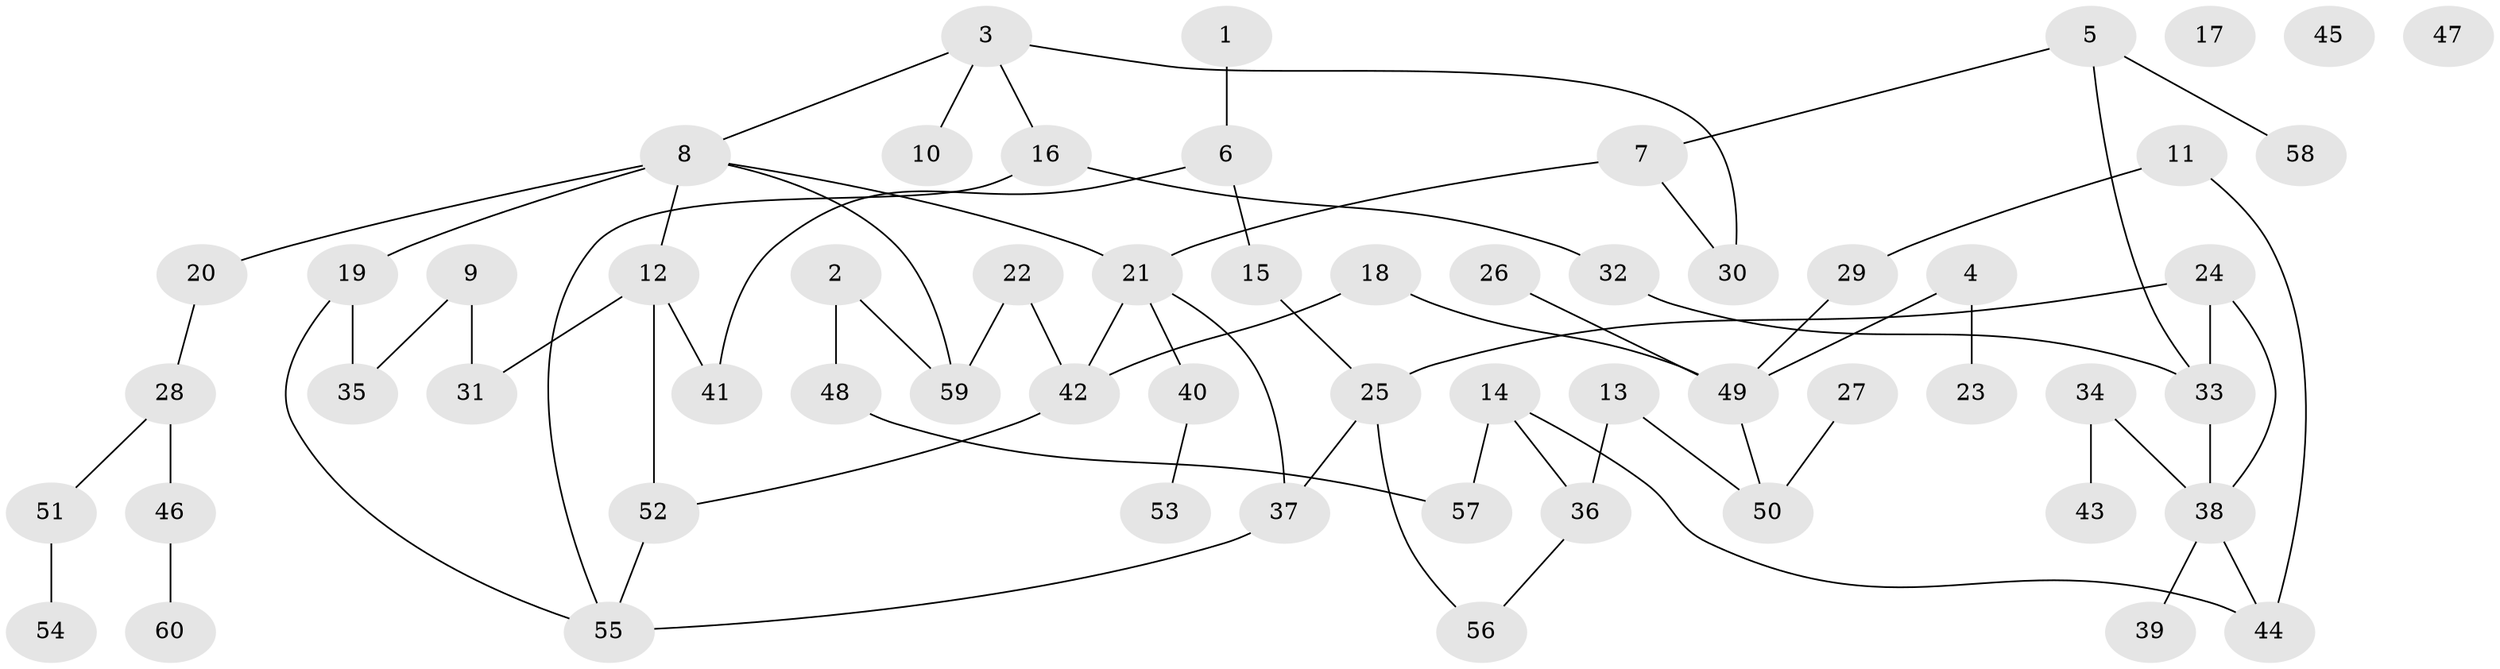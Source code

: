 // coarse degree distribution, {1: 0.23684210526315788, 2: 0.23684210526315788, 3: 0.18421052631578946, 5: 0.10526315789473684, 6: 0.05263157894736842, 4: 0.10526315789473684, 0: 0.07894736842105263}
// Generated by graph-tools (version 1.1) at 2025/41/03/06/25 10:41:21]
// undirected, 60 vertices, 71 edges
graph export_dot {
graph [start="1"]
  node [color=gray90,style=filled];
  1;
  2;
  3;
  4;
  5;
  6;
  7;
  8;
  9;
  10;
  11;
  12;
  13;
  14;
  15;
  16;
  17;
  18;
  19;
  20;
  21;
  22;
  23;
  24;
  25;
  26;
  27;
  28;
  29;
  30;
  31;
  32;
  33;
  34;
  35;
  36;
  37;
  38;
  39;
  40;
  41;
  42;
  43;
  44;
  45;
  46;
  47;
  48;
  49;
  50;
  51;
  52;
  53;
  54;
  55;
  56;
  57;
  58;
  59;
  60;
  1 -- 6;
  2 -- 48;
  2 -- 59;
  3 -- 8;
  3 -- 10;
  3 -- 16;
  3 -- 30;
  4 -- 23;
  4 -- 49;
  5 -- 7;
  5 -- 33;
  5 -- 58;
  6 -- 15;
  6 -- 41;
  7 -- 21;
  7 -- 30;
  8 -- 12;
  8 -- 19;
  8 -- 20;
  8 -- 21;
  8 -- 59;
  9 -- 31;
  9 -- 35;
  11 -- 29;
  11 -- 44;
  12 -- 31;
  12 -- 41;
  12 -- 52;
  13 -- 36;
  13 -- 50;
  14 -- 36;
  14 -- 44;
  14 -- 57;
  15 -- 25;
  16 -- 32;
  16 -- 55;
  18 -- 42;
  18 -- 49;
  19 -- 35;
  19 -- 55;
  20 -- 28;
  21 -- 37;
  21 -- 40;
  21 -- 42;
  22 -- 42;
  22 -- 59;
  24 -- 25;
  24 -- 33;
  24 -- 38;
  25 -- 37;
  25 -- 56;
  26 -- 49;
  27 -- 50;
  28 -- 46;
  28 -- 51;
  29 -- 49;
  32 -- 33;
  33 -- 38;
  34 -- 38;
  34 -- 43;
  36 -- 56;
  37 -- 55;
  38 -- 39;
  38 -- 44;
  40 -- 53;
  42 -- 52;
  46 -- 60;
  48 -- 57;
  49 -- 50;
  51 -- 54;
  52 -- 55;
}
